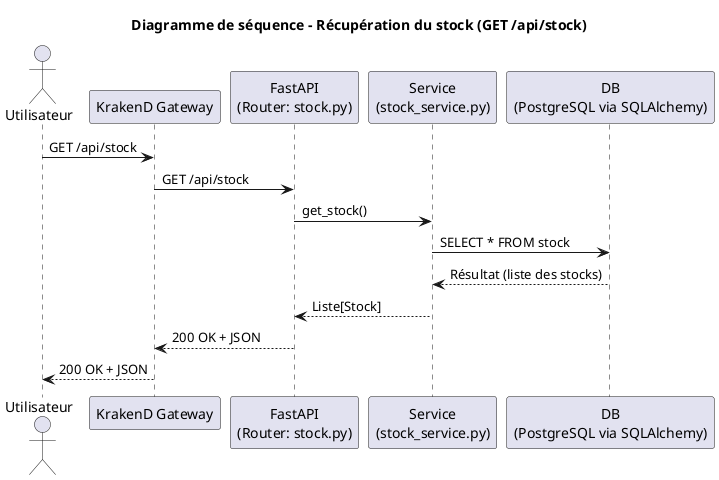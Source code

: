 @startuml
title Diagramme de séquence – Récupération du stock (GET /api/stock)

actor Utilisateur
participant "KrakenD Gateway" as KrakenD
participant "FastAPI\n(Router: stock.py)" as API
participant "Service\n(stock_service.py)" as Service
participant "DB\n(PostgreSQL via SQLAlchemy)" as DB

Utilisateur -> KrakenD : GET /api/stock
KrakenD -> API : GET /api/stock
API -> Service : get_stock()
Service -> DB : SELECT * FROM stock
DB --> Service : Résultat (liste des stocks)
Service --> API : Liste[Stock]
API --> KrakenD : 200 OK + JSON
KrakenD --> Utilisateur : 200 OK + JSON

@enduml

